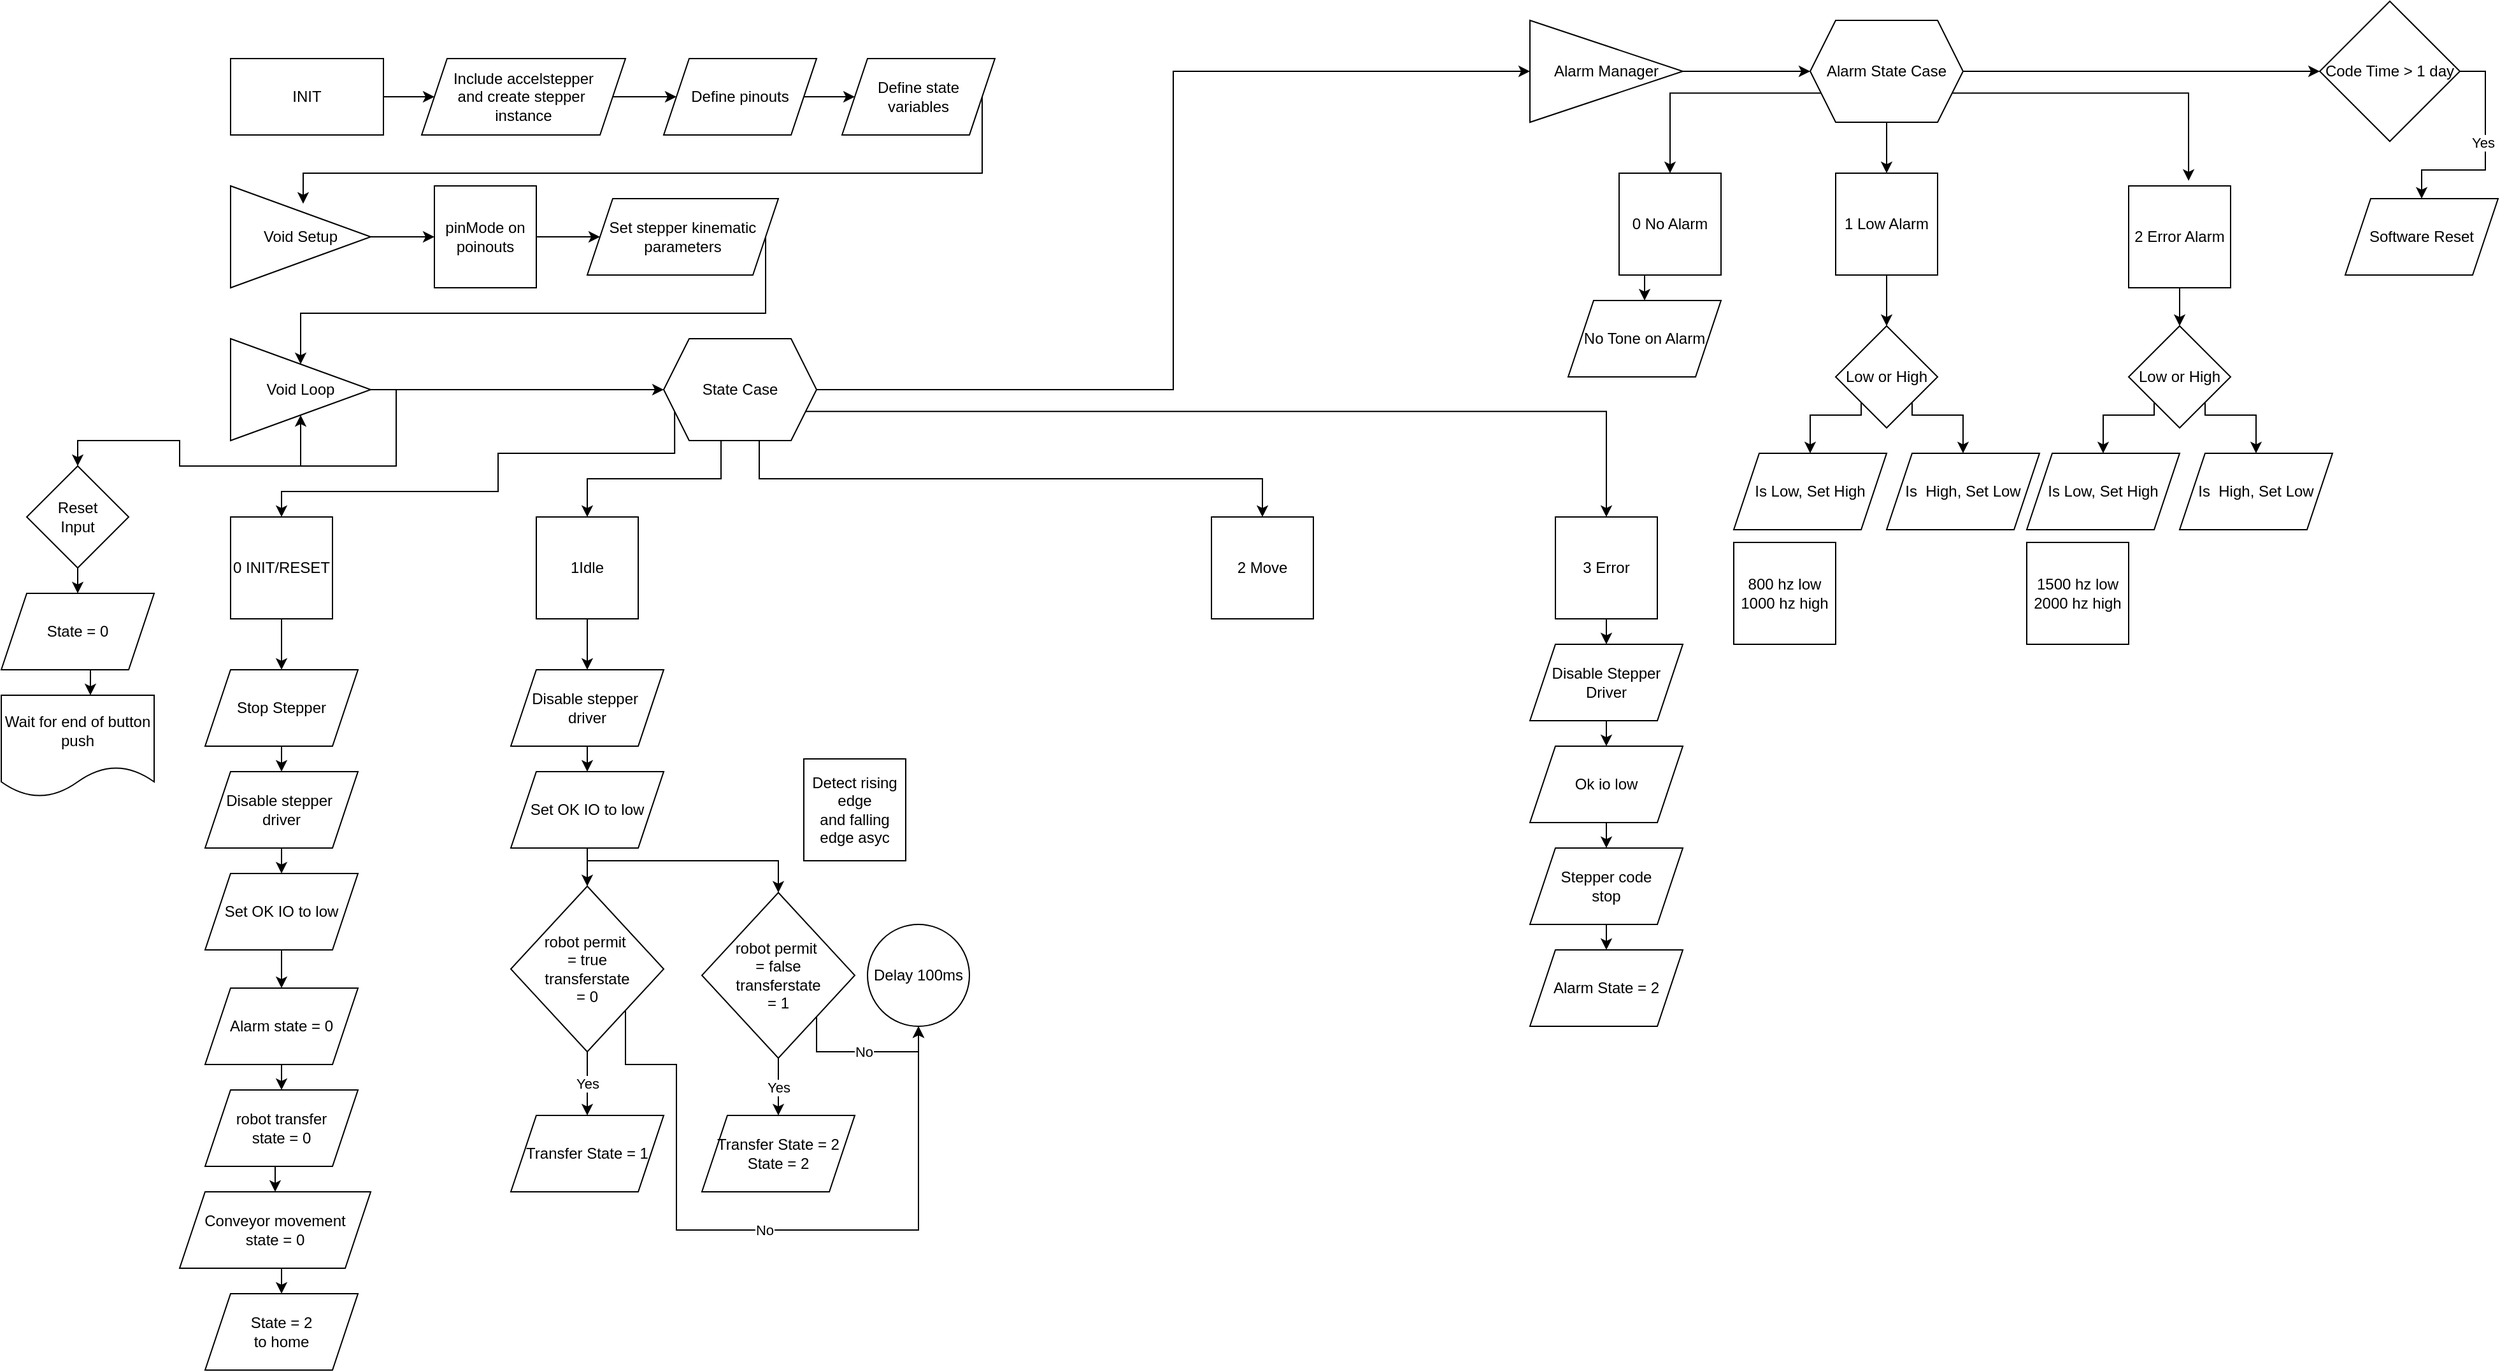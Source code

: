 <mxfile version="19.0.3" type="device"><diagram id="9coiE0j_1azcldhDZ8K3" name="Page-1"><mxGraphModel dx="1718" dy="1653" grid="1" gridSize="10" guides="1" tooltips="1" connect="1" arrows="1" fold="1" page="1" pageScale="1" pageWidth="850" pageHeight="1100" math="0" shadow="0"><root><mxCell id="0"/><mxCell id="1" parent="0"/><mxCell id="OrEHLp7XYXFqNEmhL4SG-6" style="edgeStyle=orthogonalEdgeStyle;rounded=0;orthogonalLoop=1;jettySize=auto;html=1;exitX=1;exitY=0.5;exitDx=0;exitDy=0;entryX=0;entryY=0.5;entryDx=0;entryDy=0;" edge="1" parent="1" source="a5zZOBFQdOq0Asy302mG-1" target="a5zZOBFQdOq0Asy302mG-2"><mxGeometry relative="1" as="geometry"/></mxCell><mxCell id="a5zZOBFQdOq0Asy302mG-1" value="INIT" style="rounded=0;whiteSpace=wrap;html=1;" parent="1" vertex="1"><mxGeometry x="40" y="40" width="120" height="60" as="geometry"/></mxCell><mxCell id="OrEHLp7XYXFqNEmhL4SG-7" style="edgeStyle=orthogonalEdgeStyle;rounded=0;orthogonalLoop=1;jettySize=auto;html=1;exitX=1;exitY=0.5;exitDx=0;exitDy=0;" edge="1" parent="1" source="a5zZOBFQdOq0Asy302mG-2" target="OrEHLp7XYXFqNEmhL4SG-1"><mxGeometry relative="1" as="geometry"/></mxCell><mxCell id="a5zZOBFQdOq0Asy302mG-2" value="Include accelstepper&lt;br&gt;and create stepper&amp;nbsp;&lt;br&gt;instance" style="shape=parallelogram;perimeter=parallelogramPerimeter;whiteSpace=wrap;html=1;fixedSize=1;" parent="1" vertex="1"><mxGeometry x="190" y="40" width="160" height="60" as="geometry"/></mxCell><mxCell id="OrEHLp7XYXFqNEmhL4SG-8" style="edgeStyle=orthogonalEdgeStyle;rounded=0;orthogonalLoop=1;jettySize=auto;html=1;exitX=1;exitY=0.5;exitDx=0;exitDy=0;entryX=0;entryY=0.5;entryDx=0;entryDy=0;" edge="1" parent="1" source="OrEHLp7XYXFqNEmhL4SG-1" target="OrEHLp7XYXFqNEmhL4SG-2"><mxGeometry relative="1" as="geometry"/></mxCell><mxCell id="OrEHLp7XYXFqNEmhL4SG-1" value="Define pinouts" style="shape=parallelogram;perimeter=parallelogramPerimeter;whiteSpace=wrap;html=1;fixedSize=1;" vertex="1" parent="1"><mxGeometry x="380" y="40" width="120" height="60" as="geometry"/></mxCell><mxCell id="OrEHLp7XYXFqNEmhL4SG-10" style="edgeStyle=orthogonalEdgeStyle;rounded=0;orthogonalLoop=1;jettySize=auto;html=1;exitX=1;exitY=0.5;exitDx=0;exitDy=0;entryX=0.518;entryY=0.175;entryDx=0;entryDy=0;entryPerimeter=0;" edge="1" parent="1" source="OrEHLp7XYXFqNEmhL4SG-2" target="OrEHLp7XYXFqNEmhL4SG-5"><mxGeometry relative="1" as="geometry"><Array as="points"><mxPoint x="630" y="130"/><mxPoint x="97" y="130"/></Array></mxGeometry></mxCell><mxCell id="OrEHLp7XYXFqNEmhL4SG-2" value="Define state &lt;br&gt;variables" style="shape=parallelogram;perimeter=parallelogramPerimeter;whiteSpace=wrap;html=1;fixedSize=1;" vertex="1" parent="1"><mxGeometry x="520" y="40" width="120" height="60" as="geometry"/></mxCell><mxCell id="OrEHLp7XYXFqNEmhL4SG-13" style="edgeStyle=orthogonalEdgeStyle;rounded=0;orthogonalLoop=1;jettySize=auto;html=1;exitX=1;exitY=0.5;exitDx=0;exitDy=0;" edge="1" parent="1" source="OrEHLp7XYXFqNEmhL4SG-3" target="OrEHLp7XYXFqNEmhL4SG-4"><mxGeometry relative="1" as="geometry"/></mxCell><mxCell id="OrEHLp7XYXFqNEmhL4SG-3" value="pinMode on poinouts" style="whiteSpace=wrap;html=1;aspect=fixed;" vertex="1" parent="1"><mxGeometry x="200" y="140" width="80" height="80" as="geometry"/></mxCell><mxCell id="OrEHLp7XYXFqNEmhL4SG-71" style="edgeStyle=orthogonalEdgeStyle;rounded=0;orthogonalLoop=1;jettySize=auto;html=1;exitX=1;exitY=0.5;exitDx=0;exitDy=0;" edge="1" parent="1" source="OrEHLp7XYXFqNEmhL4SG-4" target="OrEHLp7XYXFqNEmhL4SG-14"><mxGeometry relative="1" as="geometry"><Array as="points"><mxPoint x="460" y="240"/><mxPoint x="95" y="240"/></Array></mxGeometry></mxCell><mxCell id="OrEHLp7XYXFqNEmhL4SG-4" value="Set stepper kinematic&lt;br&gt;parameters" style="shape=parallelogram;perimeter=parallelogramPerimeter;whiteSpace=wrap;html=1;fixedSize=1;" vertex="1" parent="1"><mxGeometry x="320" y="150" width="150" height="60" as="geometry"/></mxCell><mxCell id="OrEHLp7XYXFqNEmhL4SG-12" style="edgeStyle=orthogonalEdgeStyle;rounded=0;orthogonalLoop=1;jettySize=auto;html=1;exitX=1;exitY=0.5;exitDx=0;exitDy=0;entryX=0;entryY=0.5;entryDx=0;entryDy=0;" edge="1" parent="1" source="OrEHLp7XYXFqNEmhL4SG-5" target="OrEHLp7XYXFqNEmhL4SG-3"><mxGeometry relative="1" as="geometry"/></mxCell><mxCell id="OrEHLp7XYXFqNEmhL4SG-5" value="Void Setup" style="triangle;whiteSpace=wrap;html=1;" vertex="1" parent="1"><mxGeometry x="40" y="140" width="110" height="80" as="geometry"/></mxCell><mxCell id="OrEHLp7XYXFqNEmhL4SG-17" style="edgeStyle=orthogonalEdgeStyle;rounded=0;orthogonalLoop=1;jettySize=auto;html=1;exitX=1;exitY=0.5;exitDx=0;exitDy=0;entryX=0;entryY=0.5;entryDx=0;entryDy=0;" edge="1" parent="1" source="OrEHLp7XYXFqNEmhL4SG-14" target="OrEHLp7XYXFqNEmhL4SG-16"><mxGeometry relative="1" as="geometry"/></mxCell><mxCell id="OrEHLp7XYXFqNEmhL4SG-107" style="edgeStyle=orthogonalEdgeStyle;rounded=0;orthogonalLoop=1;jettySize=auto;html=1;exitX=1;exitY=0.5;exitDx=0;exitDy=0;entryX=0.5;entryY=0;entryDx=0;entryDy=0;" edge="1" parent="1" source="OrEHLp7XYXFqNEmhL4SG-14" target="OrEHLp7XYXFqNEmhL4SG-106"><mxGeometry relative="1" as="geometry"/></mxCell><mxCell id="OrEHLp7XYXFqNEmhL4SG-14" value="Void Loop" style="triangle;whiteSpace=wrap;html=1;" vertex="1" parent="1"><mxGeometry x="40" y="260" width="110" height="80" as="geometry"/></mxCell><mxCell id="OrEHLp7XYXFqNEmhL4SG-28" style="edgeStyle=orthogonalEdgeStyle;rounded=0;orthogonalLoop=1;jettySize=auto;html=1;exitX=1;exitY=0.5;exitDx=0;exitDy=0;entryX=0;entryY=0.5;entryDx=0;entryDy=0;" edge="1" parent="1" source="OrEHLp7XYXFqNEmhL4SG-15" target="OrEHLp7XYXFqNEmhL4SG-27"><mxGeometry relative="1" as="geometry"/></mxCell><mxCell id="OrEHLp7XYXFqNEmhL4SG-15" value="Alarm Manager" style="triangle;whiteSpace=wrap;html=1;" vertex="1" parent="1"><mxGeometry x="1060" y="10" width="120" height="80" as="geometry"/></mxCell><mxCell id="OrEHLp7XYXFqNEmhL4SG-23" style="edgeStyle=orthogonalEdgeStyle;rounded=0;orthogonalLoop=1;jettySize=auto;html=1;exitX=0;exitY=0.75;exitDx=0;exitDy=0;entryX=0.5;entryY=0;entryDx=0;entryDy=0;" edge="1" parent="1" source="OrEHLp7XYXFqNEmhL4SG-16" target="OrEHLp7XYXFqNEmhL4SG-19"><mxGeometry relative="1" as="geometry"><Array as="points"><mxPoint x="389" y="350"/><mxPoint x="250" y="350"/><mxPoint x="250" y="380"/><mxPoint x="80" y="380"/></Array></mxGeometry></mxCell><mxCell id="OrEHLp7XYXFqNEmhL4SG-24" style="edgeStyle=orthogonalEdgeStyle;rounded=0;orthogonalLoop=1;jettySize=auto;html=1;exitX=0.375;exitY=1;exitDx=0;exitDy=0;entryX=0.5;entryY=0;entryDx=0;entryDy=0;" edge="1" parent="1" source="OrEHLp7XYXFqNEmhL4SG-16" target="OrEHLp7XYXFqNEmhL4SG-20"><mxGeometry relative="1" as="geometry"/></mxCell><mxCell id="OrEHLp7XYXFqNEmhL4SG-25" style="edgeStyle=orthogonalEdgeStyle;rounded=0;orthogonalLoop=1;jettySize=auto;html=1;exitX=0.625;exitY=1;exitDx=0;exitDy=0;entryX=0.5;entryY=0;entryDx=0;entryDy=0;" edge="1" parent="1" source="OrEHLp7XYXFqNEmhL4SG-16" target="OrEHLp7XYXFqNEmhL4SG-22"><mxGeometry relative="1" as="geometry"/></mxCell><mxCell id="OrEHLp7XYXFqNEmhL4SG-26" style="edgeStyle=orthogonalEdgeStyle;rounded=0;orthogonalLoop=1;jettySize=auto;html=1;exitX=1;exitY=0.75;exitDx=0;exitDy=0;entryX=0.5;entryY=0;entryDx=0;entryDy=0;" edge="1" parent="1" source="OrEHLp7XYXFqNEmhL4SG-16" target="OrEHLp7XYXFqNEmhL4SG-21"><mxGeometry relative="1" as="geometry"/></mxCell><mxCell id="OrEHLp7XYXFqNEmhL4SG-29" style="edgeStyle=orthogonalEdgeStyle;rounded=0;orthogonalLoop=1;jettySize=auto;html=1;exitX=1;exitY=0.5;exitDx=0;exitDy=0;entryX=0;entryY=0.5;entryDx=0;entryDy=0;" edge="1" parent="1" source="OrEHLp7XYXFqNEmhL4SG-16" target="OrEHLp7XYXFqNEmhL4SG-15"><mxGeometry relative="1" as="geometry"/></mxCell><mxCell id="OrEHLp7XYXFqNEmhL4SG-16" value="State Case" style="shape=hexagon;perimeter=hexagonPerimeter2;whiteSpace=wrap;html=1;fixedSize=1;" vertex="1" parent="1"><mxGeometry x="380" y="260" width="120" height="80" as="geometry"/></mxCell><mxCell id="OrEHLp7XYXFqNEmhL4SG-65" style="edgeStyle=orthogonalEdgeStyle;rounded=0;orthogonalLoop=1;jettySize=auto;html=1;exitX=0.5;exitY=1;exitDx=0;exitDy=0;entryX=0.5;entryY=0;entryDx=0;entryDy=0;" edge="1" parent="1" source="OrEHLp7XYXFqNEmhL4SG-19" target="OrEHLp7XYXFqNEmhL4SG-59"><mxGeometry relative="1" as="geometry"/></mxCell><mxCell id="OrEHLp7XYXFqNEmhL4SG-19" value="0 INIT/RESET" style="whiteSpace=wrap;html=1;aspect=fixed;" vertex="1" parent="1"><mxGeometry x="40" y="400" width="80" height="80" as="geometry"/></mxCell><mxCell id="OrEHLp7XYXFqNEmhL4SG-79" style="edgeStyle=orthogonalEdgeStyle;rounded=0;orthogonalLoop=1;jettySize=auto;html=1;exitX=0.5;exitY=1;exitDx=0;exitDy=0;entryX=0.5;entryY=0;entryDx=0;entryDy=0;" edge="1" parent="1" source="OrEHLp7XYXFqNEmhL4SG-20" target="OrEHLp7XYXFqNEmhL4SG-77"><mxGeometry relative="1" as="geometry"/></mxCell><mxCell id="OrEHLp7XYXFqNEmhL4SG-20" value="1Idle" style="whiteSpace=wrap;html=1;aspect=fixed;" vertex="1" parent="1"><mxGeometry x="280" y="400" width="80" height="80" as="geometry"/></mxCell><mxCell id="OrEHLp7XYXFqNEmhL4SG-99" style="edgeStyle=orthogonalEdgeStyle;rounded=0;orthogonalLoop=1;jettySize=auto;html=1;exitX=0.5;exitY=1;exitDx=0;exitDy=0;entryX=0.5;entryY=0;entryDx=0;entryDy=0;" edge="1" parent="1" source="OrEHLp7XYXFqNEmhL4SG-21" target="OrEHLp7XYXFqNEmhL4SG-97"><mxGeometry relative="1" as="geometry"/></mxCell><mxCell id="OrEHLp7XYXFqNEmhL4SG-21" value="3 Error" style="whiteSpace=wrap;html=1;aspect=fixed;" vertex="1" parent="1"><mxGeometry x="1080" y="400" width="80" height="80" as="geometry"/></mxCell><mxCell id="OrEHLp7XYXFqNEmhL4SG-22" value="2 Move" style="whiteSpace=wrap;html=1;aspect=fixed;" vertex="1" parent="1"><mxGeometry x="810" y="400" width="80" height="80" as="geometry"/></mxCell><mxCell id="OrEHLp7XYXFqNEmhL4SG-34" style="edgeStyle=orthogonalEdgeStyle;rounded=0;orthogonalLoop=1;jettySize=auto;html=1;exitX=0;exitY=0.75;exitDx=0;exitDy=0;entryX=0.5;entryY=0;entryDx=0;entryDy=0;" edge="1" parent="1" source="OrEHLp7XYXFqNEmhL4SG-27" target="OrEHLp7XYXFqNEmhL4SG-32"><mxGeometry relative="1" as="geometry"/></mxCell><mxCell id="OrEHLp7XYXFqNEmhL4SG-35" style="edgeStyle=orthogonalEdgeStyle;rounded=0;orthogonalLoop=1;jettySize=auto;html=1;exitX=0.5;exitY=1;exitDx=0;exitDy=0;entryX=0.5;entryY=0;entryDx=0;entryDy=0;" edge="1" parent="1" source="OrEHLp7XYXFqNEmhL4SG-27" target="OrEHLp7XYXFqNEmhL4SG-31"><mxGeometry relative="1" as="geometry"/></mxCell><mxCell id="OrEHLp7XYXFqNEmhL4SG-36" style="edgeStyle=orthogonalEdgeStyle;rounded=0;orthogonalLoop=1;jettySize=auto;html=1;exitX=1;exitY=0.75;exitDx=0;exitDy=0;entryX=0.588;entryY=-0.05;entryDx=0;entryDy=0;entryPerimeter=0;" edge="1" parent="1" source="OrEHLp7XYXFqNEmhL4SG-27" target="OrEHLp7XYXFqNEmhL4SG-30"><mxGeometry relative="1" as="geometry"/></mxCell><mxCell id="OrEHLp7XYXFqNEmhL4SG-55" style="edgeStyle=orthogonalEdgeStyle;rounded=0;orthogonalLoop=1;jettySize=auto;html=1;exitX=1;exitY=0.5;exitDx=0;exitDy=0;entryX=0;entryY=0.5;entryDx=0;entryDy=0;" edge="1" parent="1" source="OrEHLp7XYXFqNEmhL4SG-27" target="OrEHLp7XYXFqNEmhL4SG-54"><mxGeometry relative="1" as="geometry"/></mxCell><mxCell id="OrEHLp7XYXFqNEmhL4SG-27" value="Alarm State Case" style="shape=hexagon;perimeter=hexagonPerimeter2;whiteSpace=wrap;html=1;fixedSize=1;" vertex="1" parent="1"><mxGeometry x="1280" y="10" width="120" height="80" as="geometry"/></mxCell><mxCell id="OrEHLp7XYXFqNEmhL4SG-42" style="edgeStyle=orthogonalEdgeStyle;rounded=0;orthogonalLoop=1;jettySize=auto;html=1;exitX=0.5;exitY=1;exitDx=0;exitDy=0;entryX=0.5;entryY=0;entryDx=0;entryDy=0;" edge="1" parent="1" source="OrEHLp7XYXFqNEmhL4SG-30" target="OrEHLp7XYXFqNEmhL4SG-50"><mxGeometry relative="1" as="geometry"><mxPoint x="1510" y="250" as="targetPoint"/><Array as="points"/></mxGeometry></mxCell><mxCell id="OrEHLp7XYXFqNEmhL4SG-30" value="2 Error Alarm" style="whiteSpace=wrap;html=1;aspect=fixed;" vertex="1" parent="1"><mxGeometry x="1530" y="140" width="80" height="80" as="geometry"/></mxCell><mxCell id="OrEHLp7XYXFqNEmhL4SG-41" style="edgeStyle=orthogonalEdgeStyle;rounded=0;orthogonalLoop=1;jettySize=auto;html=1;exitX=0.5;exitY=1;exitDx=0;exitDy=0;entryX=0.5;entryY=0;entryDx=0;entryDy=0;" edge="1" parent="1" source="OrEHLp7XYXFqNEmhL4SG-31" target="OrEHLp7XYXFqNEmhL4SG-39"><mxGeometry relative="1" as="geometry"/></mxCell><mxCell id="OrEHLp7XYXFqNEmhL4SG-31" value="1 Low Alarm" style="whiteSpace=wrap;html=1;aspect=fixed;" vertex="1" parent="1"><mxGeometry x="1300" y="130" width="80" height="80" as="geometry"/></mxCell><mxCell id="OrEHLp7XYXFqNEmhL4SG-38" style="edgeStyle=orthogonalEdgeStyle;rounded=0;orthogonalLoop=1;jettySize=auto;html=1;exitX=0.5;exitY=1;exitDx=0;exitDy=0;entryX=0.5;entryY=0;entryDx=0;entryDy=0;" edge="1" parent="1" source="OrEHLp7XYXFqNEmhL4SG-32" target="OrEHLp7XYXFqNEmhL4SG-37"><mxGeometry relative="1" as="geometry"/></mxCell><mxCell id="OrEHLp7XYXFqNEmhL4SG-32" value="0 No Alarm" style="whiteSpace=wrap;html=1;aspect=fixed;" vertex="1" parent="1"><mxGeometry x="1130" y="130" width="80" height="80" as="geometry"/></mxCell><mxCell id="OrEHLp7XYXFqNEmhL4SG-37" value="No Tone on Alarm" style="shape=parallelogram;perimeter=parallelogramPerimeter;whiteSpace=wrap;html=1;fixedSize=1;" vertex="1" parent="1"><mxGeometry x="1090" y="230" width="120" height="60" as="geometry"/></mxCell><mxCell id="OrEHLp7XYXFqNEmhL4SG-45" style="edgeStyle=orthogonalEdgeStyle;rounded=0;orthogonalLoop=1;jettySize=auto;html=1;exitX=0;exitY=1;exitDx=0;exitDy=0;entryX=0.5;entryY=0;entryDx=0;entryDy=0;" edge="1" parent="1" source="OrEHLp7XYXFqNEmhL4SG-39" target="OrEHLp7XYXFqNEmhL4SG-43"><mxGeometry relative="1" as="geometry"><Array as="points"><mxPoint x="1320" y="320"/><mxPoint x="1280" y="320"/></Array></mxGeometry></mxCell><mxCell id="OrEHLp7XYXFqNEmhL4SG-46" style="edgeStyle=orthogonalEdgeStyle;rounded=0;orthogonalLoop=1;jettySize=auto;html=1;exitX=1;exitY=1;exitDx=0;exitDy=0;entryX=0.5;entryY=0;entryDx=0;entryDy=0;" edge="1" parent="1" source="OrEHLp7XYXFqNEmhL4SG-39" target="OrEHLp7XYXFqNEmhL4SG-44"><mxGeometry relative="1" as="geometry"><Array as="points"><mxPoint x="1360" y="320"/><mxPoint x="1400" y="320"/></Array></mxGeometry></mxCell><mxCell id="OrEHLp7XYXFqNEmhL4SG-39" value="Low or High" style="rhombus;whiteSpace=wrap;html=1;" vertex="1" parent="1"><mxGeometry x="1300" y="250" width="80" height="80" as="geometry"/></mxCell><mxCell id="OrEHLp7XYXFqNEmhL4SG-43" value="Is Low, Set High" style="shape=parallelogram;perimeter=parallelogramPerimeter;whiteSpace=wrap;html=1;fixedSize=1;" vertex="1" parent="1"><mxGeometry x="1220" y="350" width="120" height="60" as="geometry"/></mxCell><mxCell id="OrEHLp7XYXFqNEmhL4SG-44" value="Is&amp;nbsp; High, Set Low" style="shape=parallelogram;perimeter=parallelogramPerimeter;whiteSpace=wrap;html=1;fixedSize=1;" vertex="1" parent="1"><mxGeometry x="1340" y="350" width="120" height="60" as="geometry"/></mxCell><mxCell id="OrEHLp7XYXFqNEmhL4SG-47" value="800 hz low&lt;br&gt;1000 hz high" style="whiteSpace=wrap;html=1;aspect=fixed;" vertex="1" parent="1"><mxGeometry x="1220" y="420" width="80" height="80" as="geometry"/></mxCell><mxCell id="OrEHLp7XYXFqNEmhL4SG-48" style="edgeStyle=orthogonalEdgeStyle;rounded=0;orthogonalLoop=1;jettySize=auto;html=1;exitX=0;exitY=1;exitDx=0;exitDy=0;entryX=0.5;entryY=0;entryDx=0;entryDy=0;" edge="1" parent="1" source="OrEHLp7XYXFqNEmhL4SG-50" target="OrEHLp7XYXFqNEmhL4SG-51"><mxGeometry relative="1" as="geometry"><Array as="points"><mxPoint x="1550" y="320"/><mxPoint x="1510" y="320"/></Array></mxGeometry></mxCell><mxCell id="OrEHLp7XYXFqNEmhL4SG-49" style="edgeStyle=orthogonalEdgeStyle;rounded=0;orthogonalLoop=1;jettySize=auto;html=1;exitX=1;exitY=1;exitDx=0;exitDy=0;entryX=0.5;entryY=0;entryDx=0;entryDy=0;" edge="1" parent="1" source="OrEHLp7XYXFqNEmhL4SG-50" target="OrEHLp7XYXFqNEmhL4SG-52"><mxGeometry relative="1" as="geometry"><Array as="points"><mxPoint x="1590" y="320"/><mxPoint x="1630" y="320"/></Array></mxGeometry></mxCell><mxCell id="OrEHLp7XYXFqNEmhL4SG-50" value="Low or High" style="rhombus;whiteSpace=wrap;html=1;" vertex="1" parent="1"><mxGeometry x="1530" y="250" width="80" height="80" as="geometry"/></mxCell><mxCell id="OrEHLp7XYXFqNEmhL4SG-51" value="Is Low, Set High" style="shape=parallelogram;perimeter=parallelogramPerimeter;whiteSpace=wrap;html=1;fixedSize=1;" vertex="1" parent="1"><mxGeometry x="1450" y="350" width="120" height="60" as="geometry"/></mxCell><mxCell id="OrEHLp7XYXFqNEmhL4SG-52" value="Is&amp;nbsp; High, Set Low" style="shape=parallelogram;perimeter=parallelogramPerimeter;whiteSpace=wrap;html=1;fixedSize=1;" vertex="1" parent="1"><mxGeometry x="1570" y="350" width="120" height="60" as="geometry"/></mxCell><mxCell id="OrEHLp7XYXFqNEmhL4SG-53" value="1500 hz low&lt;br&gt;2000 hz high" style="whiteSpace=wrap;html=1;aspect=fixed;" vertex="1" parent="1"><mxGeometry x="1450" y="420" width="80" height="80" as="geometry"/></mxCell><mxCell id="OrEHLp7XYXFqNEmhL4SG-57" style="edgeStyle=orthogonalEdgeStyle;rounded=0;orthogonalLoop=1;jettySize=auto;html=1;exitX=1;exitY=0.5;exitDx=0;exitDy=0;entryX=0.5;entryY=0;entryDx=0;entryDy=0;" edge="1" parent="1" source="OrEHLp7XYXFqNEmhL4SG-54" target="OrEHLp7XYXFqNEmhL4SG-56"><mxGeometry relative="1" as="geometry"/></mxCell><mxCell id="OrEHLp7XYXFqNEmhL4SG-58" value="Yes" style="edgeLabel;html=1;align=center;verticalAlign=middle;resizable=0;points=[];" vertex="1" connectable="0" parent="OrEHLp7XYXFqNEmhL4SG-57"><mxGeometry x="-0.106" y="-2" relative="1" as="geometry"><mxPoint as="offset"/></mxGeometry></mxCell><mxCell id="OrEHLp7XYXFqNEmhL4SG-54" value="Code Time &amp;gt; 1 day" style="rhombus;whiteSpace=wrap;html=1;" vertex="1" parent="1"><mxGeometry x="1680" y="-5" width="110" height="110" as="geometry"/></mxCell><mxCell id="OrEHLp7XYXFqNEmhL4SG-56" value="Software Reset" style="shape=parallelogram;perimeter=parallelogramPerimeter;whiteSpace=wrap;html=1;fixedSize=1;" vertex="1" parent="1"><mxGeometry x="1700" y="150" width="120" height="60" as="geometry"/></mxCell><mxCell id="OrEHLp7XYXFqNEmhL4SG-66" style="edgeStyle=orthogonalEdgeStyle;rounded=0;orthogonalLoop=1;jettySize=auto;html=1;exitX=0.5;exitY=1;exitDx=0;exitDy=0;entryX=0.5;entryY=0;entryDx=0;entryDy=0;" edge="1" parent="1" source="OrEHLp7XYXFqNEmhL4SG-59" target="OrEHLp7XYXFqNEmhL4SG-60"><mxGeometry relative="1" as="geometry"/></mxCell><mxCell id="OrEHLp7XYXFqNEmhL4SG-59" value="Stop Stepper" style="shape=parallelogram;perimeter=parallelogramPerimeter;whiteSpace=wrap;html=1;fixedSize=1;" vertex="1" parent="1"><mxGeometry x="20" y="520" width="120" height="60" as="geometry"/></mxCell><mxCell id="OrEHLp7XYXFqNEmhL4SG-74" style="edgeStyle=orthogonalEdgeStyle;rounded=0;orthogonalLoop=1;jettySize=auto;html=1;exitX=0.5;exitY=1;exitDx=0;exitDy=0;entryX=0.5;entryY=0;entryDx=0;entryDy=0;" edge="1" parent="1" source="OrEHLp7XYXFqNEmhL4SG-60" target="OrEHLp7XYXFqNEmhL4SG-73"><mxGeometry relative="1" as="geometry"/></mxCell><mxCell id="OrEHLp7XYXFqNEmhL4SG-60" value="Disable stepper&amp;nbsp;&lt;br&gt;driver" style="shape=parallelogram;perimeter=parallelogramPerimeter;whiteSpace=wrap;html=1;fixedSize=1;" vertex="1" parent="1"><mxGeometry x="20" y="600" width="120" height="60" as="geometry"/></mxCell><mxCell id="OrEHLp7XYXFqNEmhL4SG-68" style="edgeStyle=orthogonalEdgeStyle;rounded=0;orthogonalLoop=1;jettySize=auto;html=1;exitX=0.5;exitY=1;exitDx=0;exitDy=0;entryX=0.5;entryY=0;entryDx=0;entryDy=0;" edge="1" parent="1" source="OrEHLp7XYXFqNEmhL4SG-61" target="OrEHLp7XYXFqNEmhL4SG-62"><mxGeometry relative="1" as="geometry"/></mxCell><mxCell id="OrEHLp7XYXFqNEmhL4SG-61" value="Alarm state = 0" style="shape=parallelogram;perimeter=parallelogramPerimeter;whiteSpace=wrap;html=1;fixedSize=1;" vertex="1" parent="1"><mxGeometry x="20" y="770" width="120" height="60" as="geometry"/></mxCell><mxCell id="OrEHLp7XYXFqNEmhL4SG-69" style="edgeStyle=orthogonalEdgeStyle;rounded=0;orthogonalLoop=1;jettySize=auto;html=1;exitX=0.5;exitY=1;exitDx=0;exitDy=0;entryX=0.5;entryY=0;entryDx=0;entryDy=0;" edge="1" parent="1" source="OrEHLp7XYXFqNEmhL4SG-62" target="OrEHLp7XYXFqNEmhL4SG-63"><mxGeometry relative="1" as="geometry"/></mxCell><mxCell id="OrEHLp7XYXFqNEmhL4SG-62" value="robot transfer&lt;br&gt;state = 0" style="shape=parallelogram;perimeter=parallelogramPerimeter;whiteSpace=wrap;html=1;fixedSize=1;" vertex="1" parent="1"><mxGeometry x="20" y="850" width="120" height="60" as="geometry"/></mxCell><mxCell id="OrEHLp7XYXFqNEmhL4SG-70" style="edgeStyle=orthogonalEdgeStyle;rounded=0;orthogonalLoop=1;jettySize=auto;html=1;exitX=0.5;exitY=1;exitDx=0;exitDy=0;entryX=0.5;entryY=0;entryDx=0;entryDy=0;" edge="1" parent="1" source="OrEHLp7XYXFqNEmhL4SG-63" target="OrEHLp7XYXFqNEmhL4SG-64"><mxGeometry relative="1" as="geometry"/></mxCell><mxCell id="OrEHLp7XYXFqNEmhL4SG-63" value="Conveyor movement&lt;br&gt;state = 0" style="shape=parallelogram;perimeter=parallelogramPerimeter;whiteSpace=wrap;html=1;fixedSize=1;" vertex="1" parent="1"><mxGeometry y="930" width="150" height="60" as="geometry"/></mxCell><mxCell id="OrEHLp7XYXFqNEmhL4SG-64" value="State = 2&lt;br&gt;to home" style="shape=parallelogram;perimeter=parallelogramPerimeter;whiteSpace=wrap;html=1;fixedSize=1;" vertex="1" parent="1"><mxGeometry x="20" y="1010" width="120" height="60" as="geometry"/></mxCell><mxCell id="OrEHLp7XYXFqNEmhL4SG-72" style="edgeStyle=orthogonalEdgeStyle;rounded=0;orthogonalLoop=1;jettySize=auto;html=1;exitX=1;exitY=0.5;exitDx=0;exitDy=0;" edge="1" parent="1" source="OrEHLp7XYXFqNEmhL4SG-14" target="OrEHLp7XYXFqNEmhL4SG-14"><mxGeometry relative="1" as="geometry"/></mxCell><mxCell id="OrEHLp7XYXFqNEmhL4SG-76" style="edgeStyle=orthogonalEdgeStyle;rounded=0;orthogonalLoop=1;jettySize=auto;html=1;exitX=0.5;exitY=1;exitDx=0;exitDy=0;entryX=0.5;entryY=0;entryDx=0;entryDy=0;" edge="1" parent="1" source="OrEHLp7XYXFqNEmhL4SG-73" target="OrEHLp7XYXFqNEmhL4SG-61"><mxGeometry relative="1" as="geometry"/></mxCell><mxCell id="OrEHLp7XYXFqNEmhL4SG-73" value="Set OK IO to low" style="shape=parallelogram;perimeter=parallelogramPerimeter;whiteSpace=wrap;html=1;fixedSize=1;" vertex="1" parent="1"><mxGeometry x="20" y="680" width="120" height="60" as="geometry"/></mxCell><mxCell id="OrEHLp7XYXFqNEmhL4SG-80" style="edgeStyle=orthogonalEdgeStyle;rounded=0;orthogonalLoop=1;jettySize=auto;html=1;exitX=0.5;exitY=1;exitDx=0;exitDy=0;entryX=0.5;entryY=0;entryDx=0;entryDy=0;" edge="1" parent="1" source="OrEHLp7XYXFqNEmhL4SG-77" target="OrEHLp7XYXFqNEmhL4SG-78"><mxGeometry relative="1" as="geometry"/></mxCell><mxCell id="OrEHLp7XYXFqNEmhL4SG-77" value="Disable stepper&amp;nbsp;&lt;br&gt;driver" style="shape=parallelogram;perimeter=parallelogramPerimeter;whiteSpace=wrap;html=1;fixedSize=1;" vertex="1" parent="1"><mxGeometry x="260" y="520" width="120" height="60" as="geometry"/></mxCell><mxCell id="OrEHLp7XYXFqNEmhL4SG-82" style="edgeStyle=orthogonalEdgeStyle;rounded=0;orthogonalLoop=1;jettySize=auto;html=1;exitX=0.5;exitY=1;exitDx=0;exitDy=0;entryX=0.5;entryY=0;entryDx=0;entryDy=0;" edge="1" parent="1" source="OrEHLp7XYXFqNEmhL4SG-78" target="OrEHLp7XYXFqNEmhL4SG-81"><mxGeometry relative="1" as="geometry"/></mxCell><mxCell id="OrEHLp7XYXFqNEmhL4SG-88" style="edgeStyle=orthogonalEdgeStyle;rounded=0;orthogonalLoop=1;jettySize=auto;html=1;exitX=0.5;exitY=1;exitDx=0;exitDy=0;entryX=0.5;entryY=0;entryDx=0;entryDy=0;" edge="1" parent="1" source="OrEHLp7XYXFqNEmhL4SG-78" target="OrEHLp7XYXFqNEmhL4SG-87"><mxGeometry relative="1" as="geometry"><Array as="points"><mxPoint x="320" y="670"/><mxPoint x="470" y="670"/></Array></mxGeometry></mxCell><mxCell id="OrEHLp7XYXFqNEmhL4SG-78" value="Set OK IO to low" style="shape=parallelogram;perimeter=parallelogramPerimeter;whiteSpace=wrap;html=1;fixedSize=1;" vertex="1" parent="1"><mxGeometry x="260" y="600" width="120" height="60" as="geometry"/></mxCell><mxCell id="OrEHLp7XYXFqNEmhL4SG-89" value="Yes&lt;br&gt;" style="edgeStyle=orthogonalEdgeStyle;rounded=0;orthogonalLoop=1;jettySize=auto;html=1;exitX=0.5;exitY=1;exitDx=0;exitDy=0;entryX=0.5;entryY=0;entryDx=0;entryDy=0;" edge="1" parent="1" source="OrEHLp7XYXFqNEmhL4SG-81" target="OrEHLp7XYXFqNEmhL4SG-84"><mxGeometry relative="1" as="geometry"/></mxCell><mxCell id="OrEHLp7XYXFqNEmhL4SG-94" value="No" style="edgeStyle=orthogonalEdgeStyle;rounded=0;orthogonalLoop=1;jettySize=auto;html=1;exitX=1;exitY=1;exitDx=0;exitDy=0;entryX=0.5;entryY=1;entryDx=0;entryDy=0;" edge="1" parent="1" source="OrEHLp7XYXFqNEmhL4SG-81" target="OrEHLp7XYXFqNEmhL4SG-93"><mxGeometry relative="1" as="geometry"><Array as="points"><mxPoint x="350" y="830"/><mxPoint x="390" y="830"/><mxPoint x="390" y="960"/><mxPoint x="580" y="960"/></Array></mxGeometry></mxCell><mxCell id="OrEHLp7XYXFqNEmhL4SG-81" value="robot permit&amp;nbsp;&lt;br&gt;= true&lt;br&gt;transferstate &lt;br&gt;= 0" style="rhombus;whiteSpace=wrap;html=1;" vertex="1" parent="1"><mxGeometry x="260" y="690" width="120" height="130" as="geometry"/></mxCell><mxCell id="OrEHLp7XYXFqNEmhL4SG-84" value="Transfer State = 1" style="shape=parallelogram;perimeter=parallelogramPerimeter;whiteSpace=wrap;html=1;fixedSize=1;" vertex="1" parent="1"><mxGeometry x="260" y="870" width="120" height="60" as="geometry"/></mxCell><mxCell id="OrEHLp7XYXFqNEmhL4SG-91" value="Yes" style="edgeStyle=orthogonalEdgeStyle;rounded=0;orthogonalLoop=1;jettySize=auto;html=1;exitX=0.5;exitY=1;exitDx=0;exitDy=0;entryX=0.5;entryY=0;entryDx=0;entryDy=0;" edge="1" parent="1" source="OrEHLp7XYXFqNEmhL4SG-87" target="OrEHLp7XYXFqNEmhL4SG-90"><mxGeometry relative="1" as="geometry"/></mxCell><mxCell id="OrEHLp7XYXFqNEmhL4SG-95" value="No" style="edgeStyle=orthogonalEdgeStyle;rounded=0;orthogonalLoop=1;jettySize=auto;html=1;exitX=1;exitY=1;exitDx=0;exitDy=0;entryX=0.5;entryY=1;entryDx=0;entryDy=0;" edge="1" parent="1" source="OrEHLp7XYXFqNEmhL4SG-87" target="OrEHLp7XYXFqNEmhL4SG-93"><mxGeometry relative="1" as="geometry"><Array as="points"><mxPoint x="500" y="820"/><mxPoint x="580" y="820"/></Array></mxGeometry></mxCell><mxCell id="OrEHLp7XYXFqNEmhL4SG-87" value="robot permit&amp;nbsp;&lt;br&gt;= false&lt;br&gt;transferstate &lt;br&gt;= 1" style="rhombus;whiteSpace=wrap;html=1;" vertex="1" parent="1"><mxGeometry x="410" y="695" width="120" height="130" as="geometry"/></mxCell><mxCell id="OrEHLp7XYXFqNEmhL4SG-90" value="Transfer State = 2&lt;br&gt;State = 2" style="shape=parallelogram;perimeter=parallelogramPerimeter;whiteSpace=wrap;html=1;fixedSize=1;" vertex="1" parent="1"><mxGeometry x="410" y="870" width="120" height="60" as="geometry"/></mxCell><mxCell id="OrEHLp7XYXFqNEmhL4SG-92" value="Detect rising edge&lt;br&gt;and falling edge asyc" style="whiteSpace=wrap;html=1;aspect=fixed;" vertex="1" parent="1"><mxGeometry x="490" y="590" width="80" height="80" as="geometry"/></mxCell><mxCell id="OrEHLp7XYXFqNEmhL4SG-93" value="Delay 100ms" style="ellipse;whiteSpace=wrap;html=1;aspect=fixed;" vertex="1" parent="1"><mxGeometry x="540" y="720" width="80" height="80" as="geometry"/></mxCell><mxCell id="OrEHLp7XYXFqNEmhL4SG-100" style="edgeStyle=orthogonalEdgeStyle;rounded=0;orthogonalLoop=1;jettySize=auto;html=1;exitX=0.5;exitY=1;exitDx=0;exitDy=0;entryX=0.5;entryY=0;entryDx=0;entryDy=0;" edge="1" parent="1" source="OrEHLp7XYXFqNEmhL4SG-97" target="OrEHLp7XYXFqNEmhL4SG-98"><mxGeometry relative="1" as="geometry"/></mxCell><mxCell id="OrEHLp7XYXFqNEmhL4SG-97" value="Disable Stepper&lt;br&gt;Driver" style="shape=parallelogram;perimeter=parallelogramPerimeter;whiteSpace=wrap;html=1;fixedSize=1;" vertex="1" parent="1"><mxGeometry x="1060" y="500" width="120" height="60" as="geometry"/></mxCell><mxCell id="OrEHLp7XYXFqNEmhL4SG-104" style="edgeStyle=orthogonalEdgeStyle;rounded=0;orthogonalLoop=1;jettySize=auto;html=1;exitX=0.5;exitY=1;exitDx=0;exitDy=0;entryX=0.5;entryY=0;entryDx=0;entryDy=0;" edge="1" parent="1" source="OrEHLp7XYXFqNEmhL4SG-98" target="OrEHLp7XYXFqNEmhL4SG-101"><mxGeometry relative="1" as="geometry"/></mxCell><mxCell id="OrEHLp7XYXFqNEmhL4SG-98" value="Ok io low" style="shape=parallelogram;perimeter=parallelogramPerimeter;whiteSpace=wrap;html=1;fixedSize=1;" vertex="1" parent="1"><mxGeometry x="1060" y="580" width="120" height="60" as="geometry"/></mxCell><mxCell id="OrEHLp7XYXFqNEmhL4SG-105" style="edgeStyle=orthogonalEdgeStyle;rounded=0;orthogonalLoop=1;jettySize=auto;html=1;exitX=0.5;exitY=1;exitDx=0;exitDy=0;entryX=0.5;entryY=0;entryDx=0;entryDy=0;" edge="1" parent="1" source="OrEHLp7XYXFqNEmhL4SG-101" target="OrEHLp7XYXFqNEmhL4SG-102"><mxGeometry relative="1" as="geometry"/></mxCell><mxCell id="OrEHLp7XYXFqNEmhL4SG-101" value="Stepper code&lt;br&gt;stop" style="shape=parallelogram;perimeter=parallelogramPerimeter;whiteSpace=wrap;html=1;fixedSize=1;" vertex="1" parent="1"><mxGeometry x="1060" y="660" width="120" height="60" as="geometry"/></mxCell><mxCell id="OrEHLp7XYXFqNEmhL4SG-102" value="Alarm State = 2" style="shape=parallelogram;perimeter=parallelogramPerimeter;whiteSpace=wrap;html=1;fixedSize=1;" vertex="1" parent="1"><mxGeometry x="1060" y="740" width="120" height="60" as="geometry"/></mxCell><mxCell id="OrEHLp7XYXFqNEmhL4SG-110" style="edgeStyle=orthogonalEdgeStyle;rounded=0;orthogonalLoop=1;jettySize=auto;html=1;exitX=0.5;exitY=1;exitDx=0;exitDy=0;entryX=0.5;entryY=0;entryDx=0;entryDy=0;" edge="1" parent="1" source="OrEHLp7XYXFqNEmhL4SG-106" target="OrEHLp7XYXFqNEmhL4SG-108"><mxGeometry relative="1" as="geometry"/></mxCell><mxCell id="OrEHLp7XYXFqNEmhL4SG-106" value="Reset&lt;br&gt;Input" style="rhombus;whiteSpace=wrap;html=1;" vertex="1" parent="1"><mxGeometry x="-120" y="360" width="80" height="80" as="geometry"/></mxCell><mxCell id="OrEHLp7XYXFqNEmhL4SG-111" style="edgeStyle=orthogonalEdgeStyle;rounded=0;orthogonalLoop=1;jettySize=auto;html=1;exitX=0.5;exitY=1;exitDx=0;exitDy=0;entryX=0.583;entryY=0;entryDx=0;entryDy=0;entryPerimeter=0;" edge="1" parent="1" source="OrEHLp7XYXFqNEmhL4SG-108" target="OrEHLp7XYXFqNEmhL4SG-109"><mxGeometry relative="1" as="geometry"/></mxCell><mxCell id="OrEHLp7XYXFqNEmhL4SG-108" value="State = 0" style="shape=parallelogram;perimeter=parallelogramPerimeter;whiteSpace=wrap;html=1;fixedSize=1;" vertex="1" parent="1"><mxGeometry x="-140" y="460" width="120" height="60" as="geometry"/></mxCell><mxCell id="OrEHLp7XYXFqNEmhL4SG-109" value="Wait for end of button&lt;br&gt;push" style="shape=document;whiteSpace=wrap;html=1;boundedLbl=1;" vertex="1" parent="1"><mxGeometry x="-140" y="540" width="120" height="80" as="geometry"/></mxCell></root></mxGraphModel></diagram></mxfile>